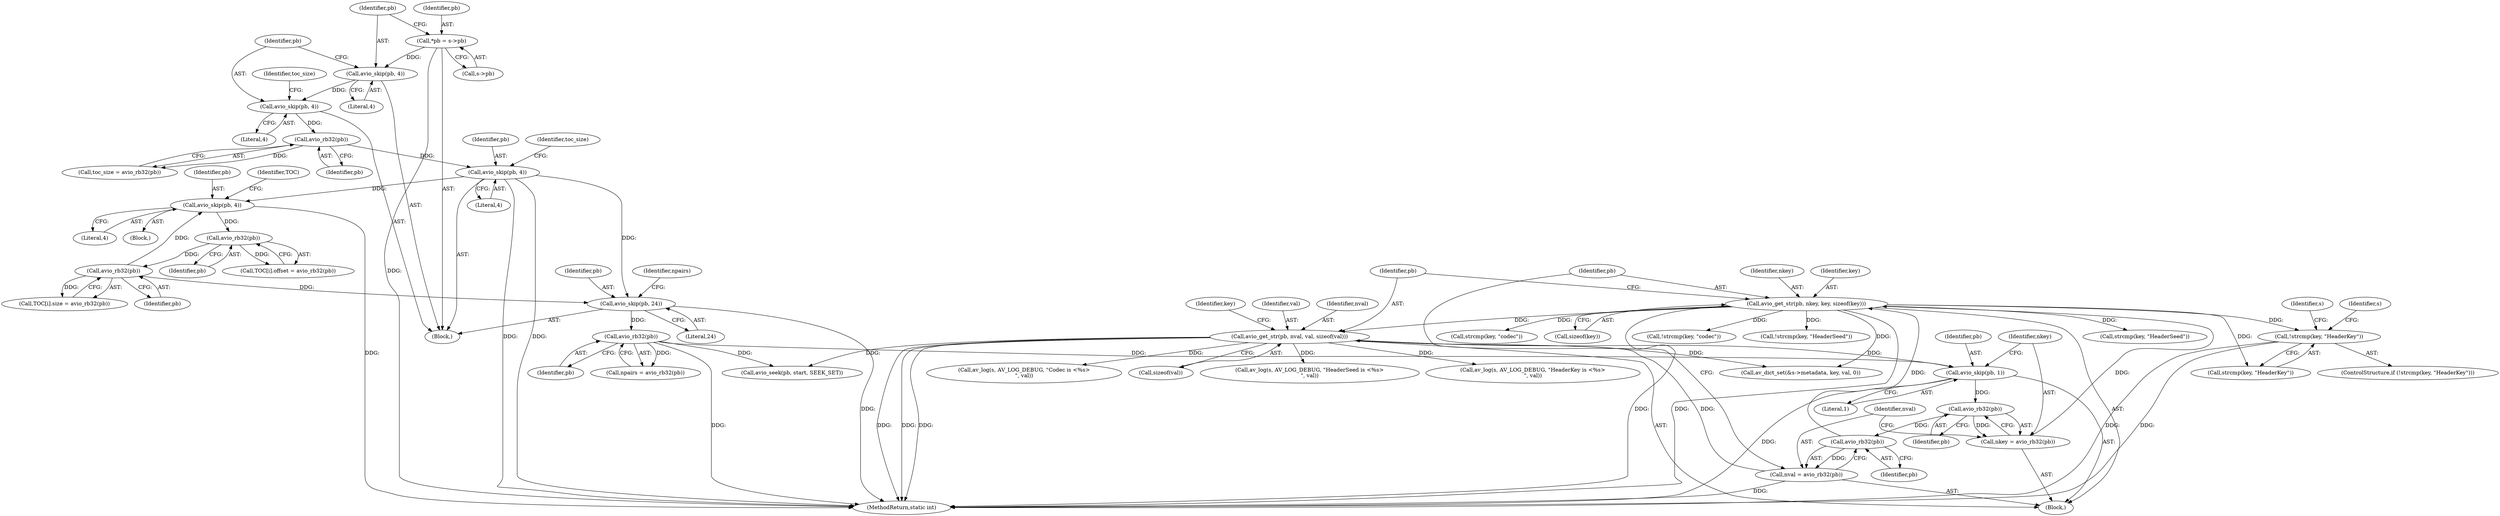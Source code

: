 digraph "0_FFmpeg_ed188f6dcdf0935c939ed813cf8745d50742014b@API" {
"1000324" [label="(Call,!strcmp(key, \"HeaderKey\"))"];
"1000276" [label="(Call,avio_get_str(pb, nkey, key, sizeof(key)))"];
"1000274" [label="(Call,avio_rb32(pb))"];
"1000270" [label="(Call,avio_rb32(pb))"];
"1000265" [label="(Call,avio_skip(pb, 1))"];
"1000237" [label="(Call,avio_rb32(pb))"];
"1000232" [label="(Call,avio_skip(pb, 24))"];
"1000194" [label="(Call,avio_skip(pb, 4))"];
"1000192" [label="(Call,avio_rb32(pb))"];
"1000187" [label="(Call,avio_skip(pb, 4))"];
"1000184" [label="(Call,avio_skip(pb, 4))"];
"1000177" [label="(Call,*pb = s->pb)"];
"1000230" [label="(Call,avio_rb32(pb))"];
"1000222" [label="(Call,avio_rb32(pb))"];
"1000213" [label="(Call,avio_skip(pb, 4))"];
"1000282" [label="(Call,avio_get_str(pb, nval, val, sizeof(val)))"];
"1000272" [label="(Call,nval = avio_rb32(pb))"];
"1000268" [label="(Call,nkey = avio_rb32(pb))"];
"1000285" [label="(Identifier,val)"];
"1000284" [label="(Identifier,nval)"];
"1000199" [label="(Identifier,toc_size)"];
"1000291" [label="(Identifier,key)"];
"1000128" [label="(Block,)"];
"1000177" [label="(Call,*pb = s->pb)"];
"1000277" [label="(Identifier,pb)"];
"1000238" [label="(Identifier,pb)"];
"1000267" [label="(Literal,1)"];
"1000212" [label="(Block,)"];
"1000330" [label="(Identifier,s)"];
"1000178" [label="(Identifier,pb)"];
"1000282" [label="(Call,avio_get_str(pb, nval, val, sizeof(val)))"];
"1000761" [label="(Call,avio_seek(pb, start, SEEK_SET))"];
"1000283" [label="(Identifier,pb)"];
"1000276" [label="(Call,avio_get_str(pb, nkey, key, sizeof(key)))"];
"1000269" [label="(Identifier,nkey)"];
"1000232" [label="(Call,avio_skip(pb, 24))"];
"1000223" [label="(Identifier,pb)"];
"1000273" [label="(Identifier,nval)"];
"1000270" [label="(Call,avio_rb32(pb))"];
"1000224" [label="(Call,TOC[i].size = avio_rb32(pb))"];
"1000194" [label="(Call,avio_skip(pb, 4))"];
"1000184" [label="(Call,avio_skip(pb, 4))"];
"1000189" [label="(Literal,4)"];
"1000214" [label="(Identifier,pb)"];
"1000325" [label="(Call,strcmp(key, \"HeaderKey\"))"];
"1000275" [label="(Identifier,pb)"];
"1000324" [label="(Call,!strcmp(key, \"HeaderKey\"))"];
"1000278" [label="(Identifier,nkey)"];
"1000265" [label="(Call,avio_skip(pb, 1))"];
"1000235" [label="(Call,npairs = avio_rb32(pb))"];
"1000233" [label="(Identifier,pb)"];
"1000213" [label="(Call,avio_skip(pb, 4))"];
"1000289" [label="(Call,!strcmp(key, \"codec\"))"];
"1000187" [label="(Call,avio_skip(pb, 4))"];
"1000179" [label="(Call,s->pb)"];
"1000266" [label="(Identifier,pb)"];
"1000216" [label="(Call,TOC[i].offset = avio_rb32(pb))"];
"1000271" [label="(Identifier,pb)"];
"1000191" [label="(Identifier,toc_size)"];
"1000215" [label="(Literal,4)"];
"1000280" [label="(Call,sizeof(key))"];
"1000222" [label="(Call,avio_rb32(pb))"];
"1000236" [label="(Identifier,npairs)"];
"1000231" [label="(Identifier,pb)"];
"1000219" [label="(Identifier,TOC)"];
"1000254" [label="(Block,)"];
"1000190" [label="(Call,toc_size = avio_rb32(pb))"];
"1000196" [label="(Literal,4)"];
"1000279" [label="(Identifier,key)"];
"1000308" [label="(Call,!strcmp(key, \"HeaderSeed\"))"];
"1000237" [label="(Call,avio_rb32(pb))"];
"1000309" [label="(Call,strcmp(key, \"HeaderSeed\"))"];
"1000272" [label="(Call,nval = avio_rb32(pb))"];
"1000193" [label="(Identifier,pb)"];
"1000188" [label="(Identifier,pb)"];
"1000294" [label="(Call,av_log(s, AV_LOG_DEBUG, \"Codec is <%s>\n\", val))"];
"1000286" [label="(Call,sizeof(val))"];
"1000192" [label="(Call,avio_rb32(pb))"];
"1000313" [label="(Call,av_log(s, AV_LOG_DEBUG, \"HeaderSeed is <%s>\n\", val))"];
"1000234" [label="(Literal,24)"];
"1000230" [label="(Call,avio_rb32(pb))"];
"1000389" [label="(Identifier,s)"];
"1000268" [label="(Call,nkey = avio_rb32(pb))"];
"1000323" [label="(ControlStructure,if (!strcmp(key, \"HeaderKey\")))"];
"1000877" [label="(MethodReturn,static int)"];
"1000195" [label="(Identifier,pb)"];
"1000329" [label="(Call,av_log(s, AV_LOG_DEBUG, \"HeaderKey is <%s>\n\", val))"];
"1000185" [label="(Identifier,pb)"];
"1000274" [label="(Call,avio_rb32(pb))"];
"1000290" [label="(Call,strcmp(key, \"codec\"))"];
"1000386" [label="(Call,av_dict_set(&s->metadata, key, val, 0))"];
"1000186" [label="(Literal,4)"];
"1000324" -> "1000323"  [label="AST: "];
"1000324" -> "1000325"  [label="CFG: "];
"1000325" -> "1000324"  [label="AST: "];
"1000330" -> "1000324"  [label="CFG: "];
"1000389" -> "1000324"  [label="CFG: "];
"1000324" -> "1000877"  [label="DDG: "];
"1000324" -> "1000877"  [label="DDG: "];
"1000276" -> "1000324"  [label="DDG: "];
"1000276" -> "1000254"  [label="AST: "];
"1000276" -> "1000280"  [label="CFG: "];
"1000277" -> "1000276"  [label="AST: "];
"1000278" -> "1000276"  [label="AST: "];
"1000279" -> "1000276"  [label="AST: "];
"1000280" -> "1000276"  [label="AST: "];
"1000283" -> "1000276"  [label="CFG: "];
"1000276" -> "1000877"  [label="DDG: "];
"1000276" -> "1000877"  [label="DDG: "];
"1000274" -> "1000276"  [label="DDG: "];
"1000268" -> "1000276"  [label="DDG: "];
"1000276" -> "1000282"  [label="DDG: "];
"1000276" -> "1000289"  [label="DDG: "];
"1000276" -> "1000290"  [label="DDG: "];
"1000276" -> "1000308"  [label="DDG: "];
"1000276" -> "1000309"  [label="DDG: "];
"1000276" -> "1000325"  [label="DDG: "];
"1000276" -> "1000386"  [label="DDG: "];
"1000274" -> "1000272"  [label="AST: "];
"1000274" -> "1000275"  [label="CFG: "];
"1000275" -> "1000274"  [label="AST: "];
"1000272" -> "1000274"  [label="CFG: "];
"1000274" -> "1000272"  [label="DDG: "];
"1000270" -> "1000274"  [label="DDG: "];
"1000270" -> "1000268"  [label="AST: "];
"1000270" -> "1000271"  [label="CFG: "];
"1000271" -> "1000270"  [label="AST: "];
"1000268" -> "1000270"  [label="CFG: "];
"1000270" -> "1000268"  [label="DDG: "];
"1000265" -> "1000270"  [label="DDG: "];
"1000265" -> "1000254"  [label="AST: "];
"1000265" -> "1000267"  [label="CFG: "];
"1000266" -> "1000265"  [label="AST: "];
"1000267" -> "1000265"  [label="AST: "];
"1000269" -> "1000265"  [label="CFG: "];
"1000265" -> "1000877"  [label="DDG: "];
"1000237" -> "1000265"  [label="DDG: "];
"1000282" -> "1000265"  [label="DDG: "];
"1000237" -> "1000235"  [label="AST: "];
"1000237" -> "1000238"  [label="CFG: "];
"1000238" -> "1000237"  [label="AST: "];
"1000235" -> "1000237"  [label="CFG: "];
"1000237" -> "1000877"  [label="DDG: "];
"1000237" -> "1000235"  [label="DDG: "];
"1000232" -> "1000237"  [label="DDG: "];
"1000237" -> "1000761"  [label="DDG: "];
"1000232" -> "1000128"  [label="AST: "];
"1000232" -> "1000234"  [label="CFG: "];
"1000233" -> "1000232"  [label="AST: "];
"1000234" -> "1000232"  [label="AST: "];
"1000236" -> "1000232"  [label="CFG: "];
"1000232" -> "1000877"  [label="DDG: "];
"1000194" -> "1000232"  [label="DDG: "];
"1000230" -> "1000232"  [label="DDG: "];
"1000194" -> "1000128"  [label="AST: "];
"1000194" -> "1000196"  [label="CFG: "];
"1000195" -> "1000194"  [label="AST: "];
"1000196" -> "1000194"  [label="AST: "];
"1000199" -> "1000194"  [label="CFG: "];
"1000194" -> "1000877"  [label="DDG: "];
"1000194" -> "1000877"  [label="DDG: "];
"1000192" -> "1000194"  [label="DDG: "];
"1000194" -> "1000213"  [label="DDG: "];
"1000192" -> "1000190"  [label="AST: "];
"1000192" -> "1000193"  [label="CFG: "];
"1000193" -> "1000192"  [label="AST: "];
"1000190" -> "1000192"  [label="CFG: "];
"1000192" -> "1000190"  [label="DDG: "];
"1000187" -> "1000192"  [label="DDG: "];
"1000187" -> "1000128"  [label="AST: "];
"1000187" -> "1000189"  [label="CFG: "];
"1000188" -> "1000187"  [label="AST: "];
"1000189" -> "1000187"  [label="AST: "];
"1000191" -> "1000187"  [label="CFG: "];
"1000184" -> "1000187"  [label="DDG: "];
"1000184" -> "1000128"  [label="AST: "];
"1000184" -> "1000186"  [label="CFG: "];
"1000185" -> "1000184"  [label="AST: "];
"1000186" -> "1000184"  [label="AST: "];
"1000188" -> "1000184"  [label="CFG: "];
"1000177" -> "1000184"  [label="DDG: "];
"1000177" -> "1000128"  [label="AST: "];
"1000177" -> "1000179"  [label="CFG: "];
"1000178" -> "1000177"  [label="AST: "];
"1000179" -> "1000177"  [label="AST: "];
"1000185" -> "1000177"  [label="CFG: "];
"1000177" -> "1000877"  [label="DDG: "];
"1000230" -> "1000224"  [label="AST: "];
"1000230" -> "1000231"  [label="CFG: "];
"1000231" -> "1000230"  [label="AST: "];
"1000224" -> "1000230"  [label="CFG: "];
"1000230" -> "1000213"  [label="DDG: "];
"1000230" -> "1000224"  [label="DDG: "];
"1000222" -> "1000230"  [label="DDG: "];
"1000222" -> "1000216"  [label="AST: "];
"1000222" -> "1000223"  [label="CFG: "];
"1000223" -> "1000222"  [label="AST: "];
"1000216" -> "1000222"  [label="CFG: "];
"1000222" -> "1000216"  [label="DDG: "];
"1000213" -> "1000222"  [label="DDG: "];
"1000213" -> "1000212"  [label="AST: "];
"1000213" -> "1000215"  [label="CFG: "];
"1000214" -> "1000213"  [label="AST: "];
"1000215" -> "1000213"  [label="AST: "];
"1000219" -> "1000213"  [label="CFG: "];
"1000213" -> "1000877"  [label="DDG: "];
"1000282" -> "1000254"  [label="AST: "];
"1000282" -> "1000286"  [label="CFG: "];
"1000283" -> "1000282"  [label="AST: "];
"1000284" -> "1000282"  [label="AST: "];
"1000285" -> "1000282"  [label="AST: "];
"1000286" -> "1000282"  [label="AST: "];
"1000291" -> "1000282"  [label="CFG: "];
"1000282" -> "1000877"  [label="DDG: "];
"1000282" -> "1000877"  [label="DDG: "];
"1000282" -> "1000877"  [label="DDG: "];
"1000272" -> "1000282"  [label="DDG: "];
"1000282" -> "1000294"  [label="DDG: "];
"1000282" -> "1000313"  [label="DDG: "];
"1000282" -> "1000329"  [label="DDG: "];
"1000282" -> "1000386"  [label="DDG: "];
"1000282" -> "1000761"  [label="DDG: "];
"1000272" -> "1000254"  [label="AST: "];
"1000273" -> "1000272"  [label="AST: "];
"1000277" -> "1000272"  [label="CFG: "];
"1000272" -> "1000877"  [label="DDG: "];
"1000268" -> "1000254"  [label="AST: "];
"1000269" -> "1000268"  [label="AST: "];
"1000273" -> "1000268"  [label="CFG: "];
}
